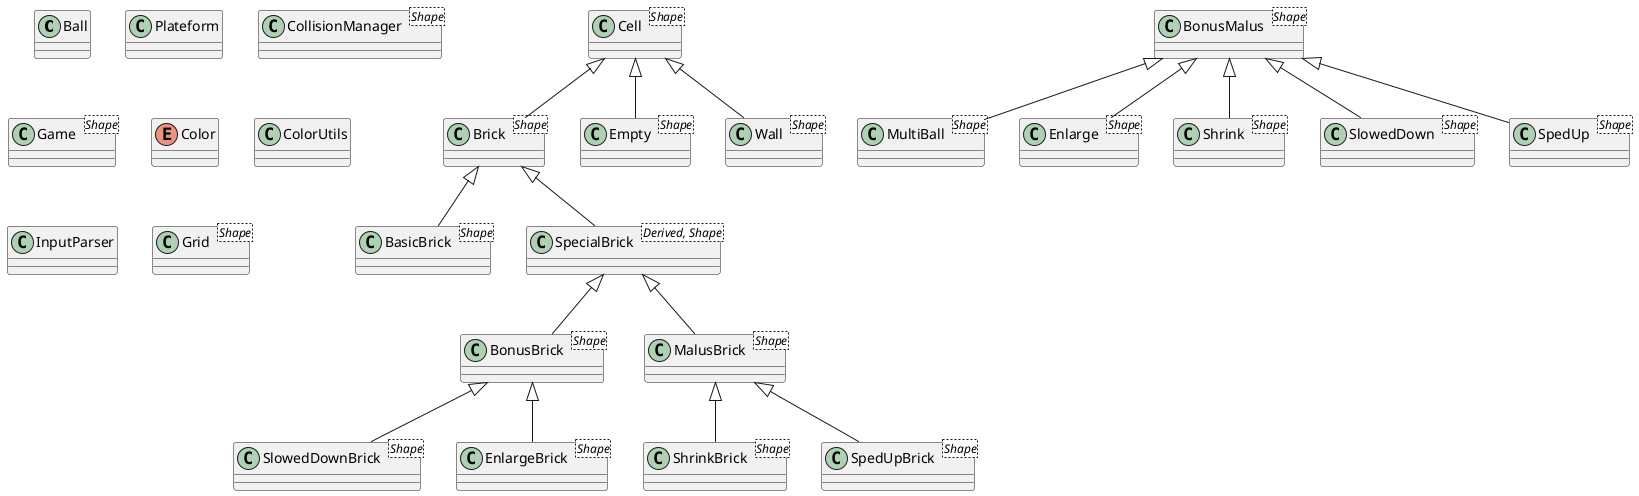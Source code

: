 @startuml

class Ball 

class Plateform

class CollisionManager<Shape>

class Game<Shape>

enum Color

class ColorUtils

class InputParser

class Grid<Shape>

class Cell<Shape>

class Brick<Shape>
class Empty<Shape>
class Wall <Shape>
Cell <|-- Brick
Cell <|-- Empty
Cell <|-- Wall 

class BasicBrick<Shape>
class SpecialBrick<Derived, Shape>
Brick <|-- BasicBrick
Brick <|-- SpecialBrick

class BonusBrick<Shape>
class MalusBrick<Shape>
SpecialBrick <|-- BonusBrick
SpecialBrick <|-- MalusBrick

class SlowedDownBrick<Shape>
class EnlargeBrick<Shape>
BonusBrick <|-- EnlargeBrick 
BonusBrick <|-- SlowedDownBrick

class ShrinkBrick<Shape>
class SpedUpBrick<Shape>
MalusBrick <|-- SpedUpBrick 
MalusBrick <|-- ShrinkBrick 

class BonusMalus<Shape>
class MultiBall<Shape>
class Enlarge<Shape>
class Shrink<Shape>
class SlowedDown<Shape>
class SpedUp<Shape>

BonusMalus <|-- MultiBall 
BonusMalus <|-- Enlarge 
BonusMalus <|-- Shrink 
BonusMalus <|-- SlowedDown 
BonusMalus <|-- SpedUp 
 

@enduml